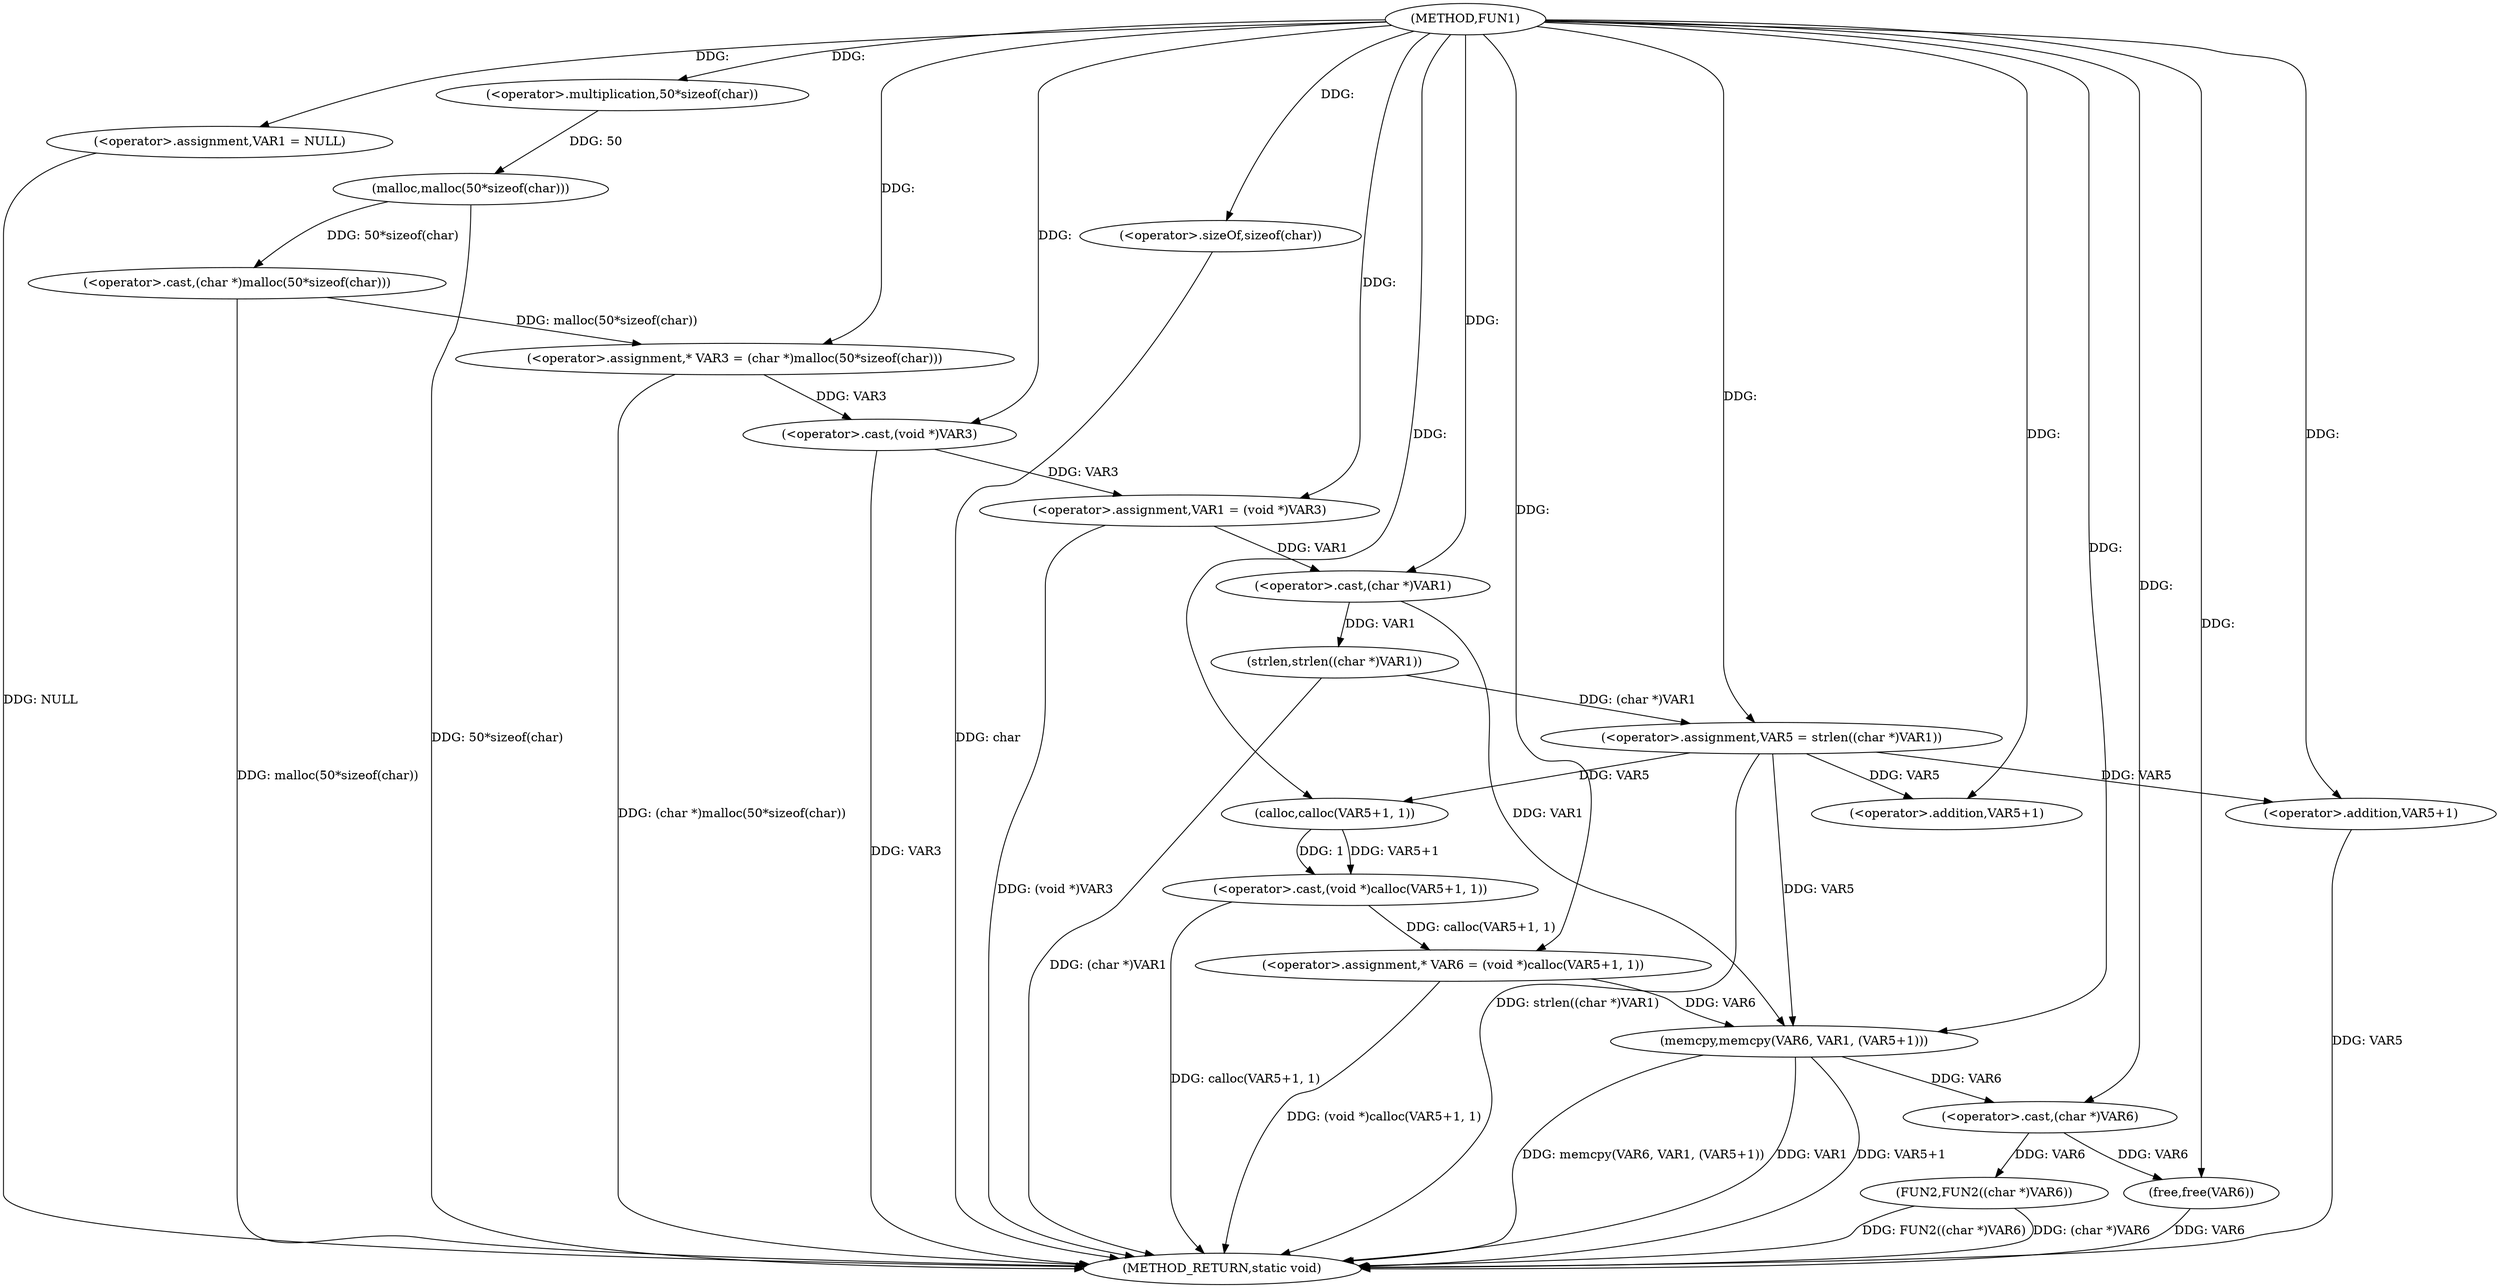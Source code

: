 digraph FUN1 {  
"1000100" [label = "(METHOD,FUN1)" ]
"1000156" [label = "(METHOD_RETURN,static void)" ]
"1000103" [label = "(<operator>.assignment,VAR1 = NULL)" ]
"1000110" [label = "(<operator>.assignment,* VAR3 = (char *)malloc(50*sizeof(char)))" ]
"1000112" [label = "(<operator>.cast,(char *)malloc(50*sizeof(char)))" ]
"1000114" [label = "(malloc,malloc(50*sizeof(char)))" ]
"1000115" [label = "(<operator>.multiplication,50*sizeof(char))" ]
"1000117" [label = "(<operator>.sizeOf,sizeof(char))" ]
"1000119" [label = "(<operator>.assignment,VAR1 = (void *)VAR3)" ]
"1000121" [label = "(<operator>.cast,(void *)VAR3)" ]
"1000128" [label = "(<operator>.assignment,VAR5 = strlen((char *)VAR1))" ]
"1000130" [label = "(strlen,strlen((char *)VAR1))" ]
"1000131" [label = "(<operator>.cast,(char *)VAR1)" ]
"1000135" [label = "(<operator>.assignment,* VAR6 = (void *)calloc(VAR5+1, 1))" ]
"1000137" [label = "(<operator>.cast,(void *)calloc(VAR5+1, 1))" ]
"1000139" [label = "(calloc,calloc(VAR5+1, 1))" ]
"1000140" [label = "(<operator>.addition,VAR5+1)" ]
"1000144" [label = "(memcpy,memcpy(VAR6, VAR1, (VAR5+1)))" ]
"1000147" [label = "(<operator>.addition,VAR5+1)" ]
"1000150" [label = "(FUN2,FUN2((char *)VAR6))" ]
"1000151" [label = "(<operator>.cast,(char *)VAR6)" ]
"1000154" [label = "(free,free(VAR6))" ]
  "1000128" -> "1000156"  [ label = "DDG: strlen((char *)VAR1)"] 
  "1000150" -> "1000156"  [ label = "DDG: (char *)VAR6"] 
  "1000103" -> "1000156"  [ label = "DDG: NULL"] 
  "1000112" -> "1000156"  [ label = "DDG: malloc(50*sizeof(char))"] 
  "1000147" -> "1000156"  [ label = "DDG: VAR5"] 
  "1000117" -> "1000156"  [ label = "DDG: char"] 
  "1000110" -> "1000156"  [ label = "DDG: (char *)malloc(50*sizeof(char))"] 
  "1000150" -> "1000156"  [ label = "DDG: FUN2((char *)VAR6)"] 
  "1000144" -> "1000156"  [ label = "DDG: VAR1"] 
  "1000144" -> "1000156"  [ label = "DDG: VAR5+1"] 
  "1000135" -> "1000156"  [ label = "DDG: (void *)calloc(VAR5+1, 1)"] 
  "1000130" -> "1000156"  [ label = "DDG: (char *)VAR1"] 
  "1000121" -> "1000156"  [ label = "DDG: VAR3"] 
  "1000137" -> "1000156"  [ label = "DDG: calloc(VAR5+1, 1)"] 
  "1000154" -> "1000156"  [ label = "DDG: VAR6"] 
  "1000144" -> "1000156"  [ label = "DDG: memcpy(VAR6, VAR1, (VAR5+1))"] 
  "1000114" -> "1000156"  [ label = "DDG: 50*sizeof(char)"] 
  "1000119" -> "1000156"  [ label = "DDG: (void *)VAR3"] 
  "1000100" -> "1000103"  [ label = "DDG: "] 
  "1000112" -> "1000110"  [ label = "DDG: malloc(50*sizeof(char))"] 
  "1000100" -> "1000110"  [ label = "DDG: "] 
  "1000114" -> "1000112"  [ label = "DDG: 50*sizeof(char)"] 
  "1000115" -> "1000114"  [ label = "DDG: 50"] 
  "1000100" -> "1000115"  [ label = "DDG: "] 
  "1000100" -> "1000117"  [ label = "DDG: "] 
  "1000121" -> "1000119"  [ label = "DDG: VAR3"] 
  "1000100" -> "1000119"  [ label = "DDG: "] 
  "1000110" -> "1000121"  [ label = "DDG: VAR3"] 
  "1000100" -> "1000121"  [ label = "DDG: "] 
  "1000130" -> "1000128"  [ label = "DDG: (char *)VAR1"] 
  "1000100" -> "1000128"  [ label = "DDG: "] 
  "1000131" -> "1000130"  [ label = "DDG: VAR1"] 
  "1000119" -> "1000131"  [ label = "DDG: VAR1"] 
  "1000100" -> "1000131"  [ label = "DDG: "] 
  "1000137" -> "1000135"  [ label = "DDG: calloc(VAR5+1, 1)"] 
  "1000100" -> "1000135"  [ label = "DDG: "] 
  "1000139" -> "1000137"  [ label = "DDG: VAR5+1"] 
  "1000139" -> "1000137"  [ label = "DDG: 1"] 
  "1000128" -> "1000139"  [ label = "DDG: VAR5"] 
  "1000100" -> "1000139"  [ label = "DDG: "] 
  "1000128" -> "1000140"  [ label = "DDG: VAR5"] 
  "1000100" -> "1000140"  [ label = "DDG: "] 
  "1000135" -> "1000144"  [ label = "DDG: VAR6"] 
  "1000100" -> "1000144"  [ label = "DDG: "] 
  "1000131" -> "1000144"  [ label = "DDG: VAR1"] 
  "1000128" -> "1000144"  [ label = "DDG: VAR5"] 
  "1000100" -> "1000147"  [ label = "DDG: "] 
  "1000128" -> "1000147"  [ label = "DDG: VAR5"] 
  "1000151" -> "1000150"  [ label = "DDG: VAR6"] 
  "1000144" -> "1000151"  [ label = "DDG: VAR6"] 
  "1000100" -> "1000151"  [ label = "DDG: "] 
  "1000151" -> "1000154"  [ label = "DDG: VAR6"] 
  "1000100" -> "1000154"  [ label = "DDG: "] 
}
